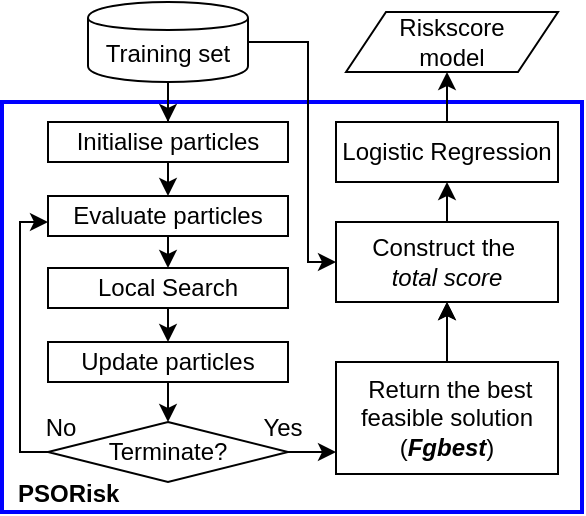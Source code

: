 <mxfile version="13.10.1" type="github">
  <diagram id="C5RBs43oDa-KdzZeNtuy" name="Page-1">
    <mxGraphModel dx="616" dy="388" grid="1" gridSize="10" guides="1" tooltips="1" connect="1" arrows="1" fold="1" page="1" pageScale="1" pageWidth="827" pageHeight="1169" math="0" shadow="0">
      <root>
        <mxCell id="WIyWlLk6GJQsqaUBKTNV-0" />
        <mxCell id="WIyWlLk6GJQsqaUBKTNV-1" parent="WIyWlLk6GJQsqaUBKTNV-0" />
        <mxCell id="wrOnfUitt0Zx-drRITcX-33" value="PSORisk" style="rounded=0;whiteSpace=wrap;html=1;fillColor=none;align=left;verticalAlign=bottom;fontStyle=1;spacingLeft=6;strokeColor=#0000FF;strokeWidth=2;perimeterSpacing=1;" parent="WIyWlLk6GJQsqaUBKTNV-1" vertex="1">
          <mxGeometry x="177" y="70" width="290" height="205" as="geometry" />
        </mxCell>
        <mxCell id="wrOnfUitt0Zx-drRITcX-30" value="" style="edgeStyle=orthogonalEdgeStyle;rounded=0;orthogonalLoop=1;jettySize=auto;html=1;" parent="WIyWlLk6GJQsqaUBKTNV-1" source="1XRyv_CTQ5JVMv3gwWJy-14" target="wrOnfUitt0Zx-drRITcX-22" edge="1">
          <mxGeometry relative="1" as="geometry">
            <Array as="points">
              <mxPoint x="400" y="80" />
              <mxPoint x="400" y="80" />
            </Array>
          </mxGeometry>
        </mxCell>
        <mxCell id="1XRyv_CTQ5JVMv3gwWJy-14" value="Logistic Regression" style="rounded=0;whiteSpace=wrap;html=1;" parent="WIyWlLk6GJQsqaUBKTNV-1" vertex="1">
          <mxGeometry x="344" y="80" width="111" height="30" as="geometry" />
        </mxCell>
        <mxCell id="1XRyv_CTQ5JVMv3gwWJy-9" value="" style="edgeStyle=orthogonalEdgeStyle;rounded=0;orthogonalLoop=1;jettySize=auto;html=1;" parent="WIyWlLk6GJQsqaUBKTNV-1" source="iojIzIpOo88wYW9mNM4O-0" target="wrOnfUitt0Zx-drRITcX-7" edge="1">
          <mxGeometry relative="1" as="geometry">
            <mxPoint x="100" y="124" as="targetPoint" />
          </mxGeometry>
        </mxCell>
        <mxCell id="2TCBo5vkkGoQhW0ERsq5-1" value="" style="edgeStyle=orthogonalEdgeStyle;rounded=0;orthogonalLoop=1;jettySize=auto;html=1;fontColor=#0000FF;entryX=0;entryY=0.5;entryDx=0;entryDy=0;" edge="1" parent="WIyWlLk6GJQsqaUBKTNV-1" source="iojIzIpOo88wYW9mNM4O-0" target="wrOnfUitt0Zx-drRITcX-10">
          <mxGeometry relative="1" as="geometry">
            <Array as="points">
              <mxPoint x="330" y="40" />
              <mxPoint x="330" y="150" />
            </Array>
          </mxGeometry>
        </mxCell>
        <mxCell id="iojIzIpOo88wYW9mNM4O-0" value="Training set" style="shape=cylinder;whiteSpace=wrap;html=1;boundedLbl=1;backgroundOutline=1;" parent="WIyWlLk6GJQsqaUBKTNV-1" vertex="1">
          <mxGeometry x="220" y="20" width="80" height="40" as="geometry" />
        </mxCell>
        <mxCell id="iojIzIpOo88wYW9mNM4O-41" value="Terminate?" style="rhombus;whiteSpace=wrap;html=1;" parent="WIyWlLk6GJQsqaUBKTNV-1" vertex="1">
          <mxGeometry x="200" y="230" width="120" height="30" as="geometry" />
        </mxCell>
        <mxCell id="t7T5ftz3e2zgj3kOmSmm-2" value="" style="endArrow=classic;html=1;exitX=0.5;exitY=1;exitDx=0;exitDy=0;" parent="WIyWlLk6GJQsqaUBKTNV-1" source="wrOnfUitt0Zx-drRITcX-9" target="iojIzIpOo88wYW9mNM4O-41" edge="1">
          <mxGeometry width="50" height="50" relative="1" as="geometry">
            <mxPoint x="235" y="265" as="sourcePoint" />
            <mxPoint x="340" y="190" as="targetPoint" />
          </mxGeometry>
        </mxCell>
        <mxCell id="wrOnfUitt0Zx-drRITcX-19" style="edgeStyle=orthogonalEdgeStyle;rounded=0;orthogonalLoop=1;jettySize=auto;html=1;exitX=0.5;exitY=0;exitDx=0;exitDy=0;entryX=0.5;entryY=1;entryDx=0;entryDy=0;" parent="WIyWlLk6GJQsqaUBKTNV-1" source="t7T5ftz3e2zgj3kOmSmm-6" target="wrOnfUitt0Zx-drRITcX-10" edge="1">
          <mxGeometry relative="1" as="geometry" />
        </mxCell>
        <mxCell id="2TCBo5vkkGoQhW0ERsq5-0" value="" style="edgeStyle=orthogonalEdgeStyle;rounded=0;orthogonalLoop=1;jettySize=auto;html=1;fontColor=#0000FF;" edge="1" parent="WIyWlLk6GJQsqaUBKTNV-1" source="t7T5ftz3e2zgj3kOmSmm-6" target="wrOnfUitt0Zx-drRITcX-10">
          <mxGeometry relative="1" as="geometry" />
        </mxCell>
        <mxCell id="t7T5ftz3e2zgj3kOmSmm-6" value="&lt;i&gt;&amp;nbsp;&lt;/i&gt;Return the best feasible solution (&lt;i&gt;&lt;b&gt;Fgbest&lt;/b&gt;&lt;/i&gt;)" style="rounded=0;whiteSpace=wrap;html=1;" parent="WIyWlLk6GJQsqaUBKTNV-1" vertex="1">
          <mxGeometry x="344" y="200" width="111" height="56" as="geometry" />
        </mxCell>
        <mxCell id="t7T5ftz3e2zgj3kOmSmm-7" value="" style="edgeStyle=orthogonalEdgeStyle;rounded=0;orthogonalLoop=1;jettySize=auto;html=1;endArrow=classic;endFill=1;strokeColor=#000000;" parent="WIyWlLk6GJQsqaUBKTNV-1" source="iojIzIpOo88wYW9mNM4O-41" edge="1">
          <mxGeometry relative="1" as="geometry">
            <mxPoint x="344" y="245" as="targetPoint" />
            <mxPoint x="320" y="350" as="sourcePoint" />
            <Array as="points">
              <mxPoint x="330" y="245" />
              <mxPoint x="330" y="245" />
            </Array>
          </mxGeometry>
        </mxCell>
        <mxCell id="t7T5ftz3e2zgj3kOmSmm-8" value="Yes" style="text;html=1;align=center;verticalAlign=middle;resizable=0;points=[];labelBackgroundColor=#ffffff;fontSize=12;" parent="t7T5ftz3e2zgj3kOmSmm-7" vertex="1" connectable="0">
          <mxGeometry x="-0.341" y="-2" relative="1" as="geometry">
            <mxPoint x="-11" y="-14" as="offset" />
          </mxGeometry>
        </mxCell>
        <mxCell id="wrOnfUitt0Zx-drRITcX-18" style="edgeStyle=orthogonalEdgeStyle;rounded=0;orthogonalLoop=1;jettySize=auto;html=1;exitX=0.5;exitY=1;exitDx=0;exitDy=0;entryX=0.5;entryY=0;entryDx=0;entryDy=0;" parent="WIyWlLk6GJQsqaUBKTNV-1" source="wrOnfUitt0Zx-drRITcX-7" target="wrOnfUitt0Zx-drRITcX-8" edge="1">
          <mxGeometry relative="1" as="geometry" />
        </mxCell>
        <mxCell id="wrOnfUitt0Zx-drRITcX-7" value="Initialise particles" style="rounded=0;whiteSpace=wrap;html=1;" parent="WIyWlLk6GJQsqaUBKTNV-1" vertex="1">
          <mxGeometry x="200" y="80" width="120" height="20" as="geometry" />
        </mxCell>
        <mxCell id="wrOnfUitt0Zx-drRITcX-17" style="edgeStyle=orthogonalEdgeStyle;rounded=0;orthogonalLoop=1;jettySize=auto;html=1;exitX=0.5;exitY=1;exitDx=0;exitDy=0;entryX=0.5;entryY=0;entryDx=0;entryDy=0;" parent="WIyWlLk6GJQsqaUBKTNV-1" source="wrOnfUitt0Zx-drRITcX-8" target="2TCBo5vkkGoQhW0ERsq5-2" edge="1">
          <mxGeometry relative="1" as="geometry">
            <mxPoint x="260" y="160" as="targetPoint" />
          </mxGeometry>
        </mxCell>
        <mxCell id="wrOnfUitt0Zx-drRITcX-8" value="Evaluate particles" style="rounded=0;whiteSpace=wrap;html=1;" parent="WIyWlLk6GJQsqaUBKTNV-1" vertex="1">
          <mxGeometry x="200" y="117" width="120" height="20" as="geometry" />
        </mxCell>
        <mxCell id="wrOnfUitt0Zx-drRITcX-9" value="Update particles" style="rounded=0;whiteSpace=wrap;html=1;" parent="WIyWlLk6GJQsqaUBKTNV-1" vertex="1">
          <mxGeometry x="200" y="190" width="120" height="20" as="geometry" />
        </mxCell>
        <mxCell id="wrOnfUitt0Zx-drRITcX-20" style="edgeStyle=orthogonalEdgeStyle;rounded=0;orthogonalLoop=1;jettySize=auto;html=1;exitX=0.5;exitY=0;exitDx=0;exitDy=0;entryX=0.5;entryY=1;entryDx=0;entryDy=0;" parent="WIyWlLk6GJQsqaUBKTNV-1" source="wrOnfUitt0Zx-drRITcX-10" target="1XRyv_CTQ5JVMv3gwWJy-14" edge="1">
          <mxGeometry relative="1" as="geometry" />
        </mxCell>
        <mxCell id="wrOnfUitt0Zx-drRITcX-10" value="&lt;span&gt;Construct the&amp;nbsp;&lt;/span&gt;&lt;br&gt;&lt;i&gt;total score&lt;/i&gt;" style="rounded=0;whiteSpace=wrap;html=1;" parent="WIyWlLk6GJQsqaUBKTNV-1" vertex="1">
          <mxGeometry x="344" y="130" width="111" height="40" as="geometry" />
        </mxCell>
        <mxCell id="wrOnfUitt0Zx-drRITcX-16" value="No" style="text;html=1;align=center;verticalAlign=middle;resizable=0;points=[];labelBackgroundColor=#ffffff;fontSize=12;" parent="WIyWlLk6GJQsqaUBKTNV-1" vertex="1" connectable="0">
          <mxGeometry x="260" y="245" as="geometry">
            <mxPoint x="-54" y="-12" as="offset" />
          </mxGeometry>
        </mxCell>
        <mxCell id="wrOnfUitt0Zx-drRITcX-22" value="Riskscore&lt;br&gt;model" style="shape=parallelogram;perimeter=parallelogramPerimeter;whiteSpace=wrap;html=1;fixedSize=1;" parent="WIyWlLk6GJQsqaUBKTNV-1" vertex="1">
          <mxGeometry x="349" y="25" width="106" height="30" as="geometry" />
        </mxCell>
        <mxCell id="2TCBo5vkkGoQhW0ERsq5-2" value="Local Search" style="rounded=0;whiteSpace=wrap;html=1;" vertex="1" parent="WIyWlLk6GJQsqaUBKTNV-1">
          <mxGeometry x="200" y="153" width="120" height="20" as="geometry" />
        </mxCell>
        <mxCell id="2TCBo5vkkGoQhW0ERsq5-6" value="" style="endArrow=classic;html=1;fontColor=#0000FF;exitX=0.5;exitY=1;exitDx=0;exitDy=0;entryX=0.5;entryY=0;entryDx=0;entryDy=0;" edge="1" parent="WIyWlLk6GJQsqaUBKTNV-1" source="2TCBo5vkkGoQhW0ERsq5-2" target="wrOnfUitt0Zx-drRITcX-9">
          <mxGeometry width="50" height="50" relative="1" as="geometry">
            <mxPoint x="190" y="220" as="sourcePoint" />
            <mxPoint x="240" y="170" as="targetPoint" />
          </mxGeometry>
        </mxCell>
        <mxCell id="2TCBo5vkkGoQhW0ERsq5-10" value="" style="edgeStyle=orthogonalEdgeStyle;rounded=0;orthogonalLoop=1;jettySize=auto;html=1;fontColor=#0000FF;entryX=0;entryY=0.5;entryDx=0;entryDy=0;exitX=0;exitY=0.5;exitDx=0;exitDy=0;" edge="1" parent="WIyWlLk6GJQsqaUBKTNV-1" source="iojIzIpOo88wYW9mNM4O-41">
          <mxGeometry relative="1" as="geometry">
            <mxPoint x="156" y="25" as="sourcePoint" />
            <mxPoint x="200" y="130" as="targetPoint" />
            <Array as="points">
              <mxPoint x="186" y="245" />
              <mxPoint x="186" y="130" />
            </Array>
          </mxGeometry>
        </mxCell>
      </root>
    </mxGraphModel>
  </diagram>
</mxfile>

